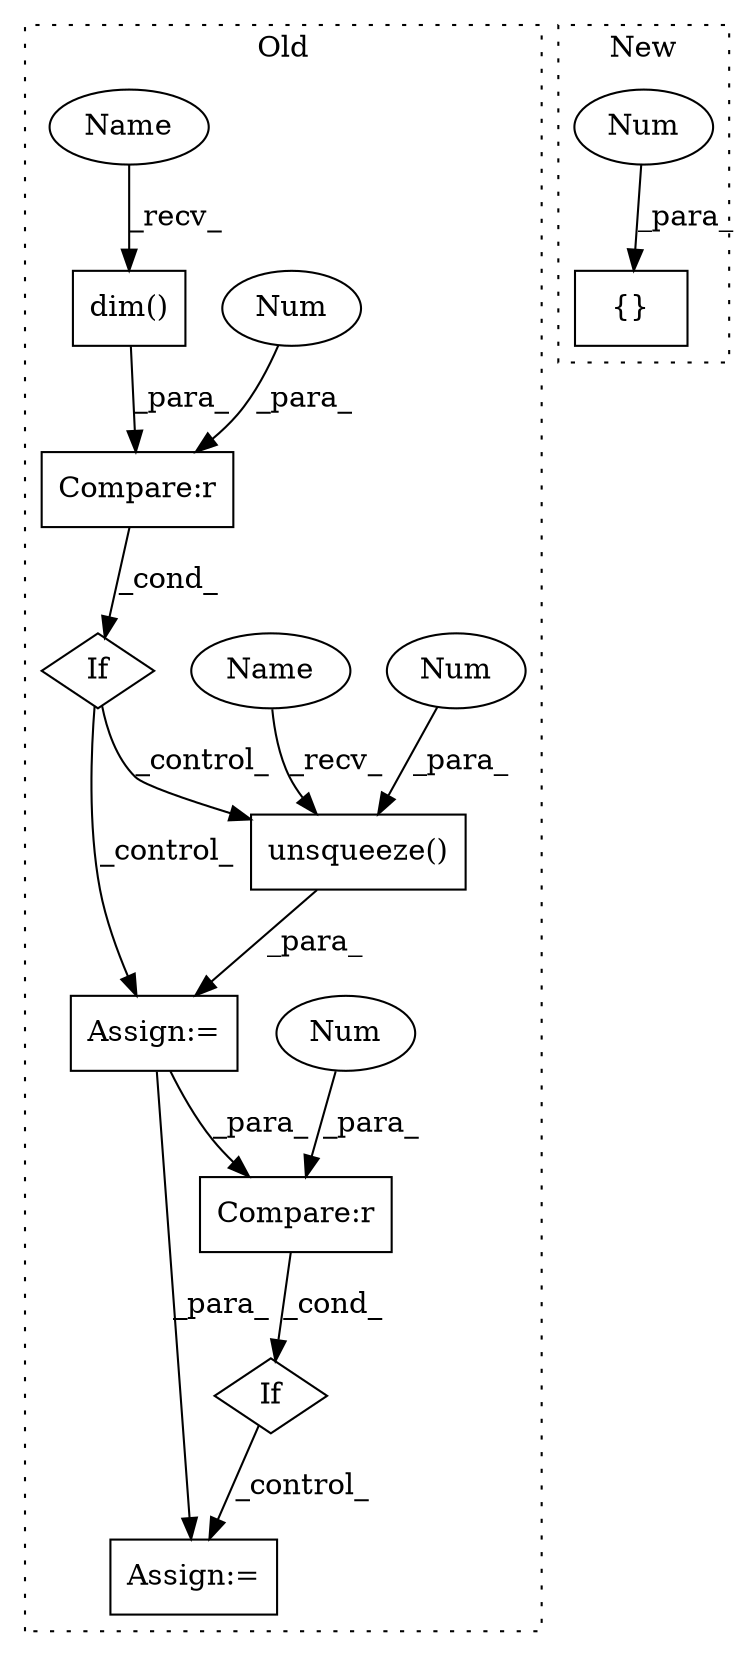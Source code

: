 digraph G {
subgraph cluster0 {
1 [label="dim()" a="75" s="3021" l="13" shape="box"];
3 [label="Compare:r" a="40" s="3021" l="18" shape="box"];
4 [label="Num" a="76" s="3038" l="1" shape="ellipse"];
5 [label="Assign:=" a="68" s="3060" l="3" shape="box"];
6 [label="unsqueeze()" a="75" s="3063,3082" l="18,1" shape="box"];
7 [label="Num" a="76" s="3081" l="1" shape="ellipse"];
8 [label="If" a="96" s="3018" l="3" shape="diamond"];
10 [label="Compare:r" a="40" s="3095" l="18" shape="box"];
11 [label="If" a="96" s="3092" l="3" shape="diamond"];
12 [label="Num" a="76" s="3112" l="1" shape="ellipse"];
13 [label="Assign:=" a="68" s="3134" l="3" shape="box"];
14 [label="Name" a="87" s="3063" l="7" shape="ellipse"];
15 [label="Name" a="87" s="3021" l="7" shape="ellipse"];
label = "Old";
style="dotted";
}
subgraph cluster1 {
2 [label="{}" a="59" s="2613,2616" l="1,0" shape="box"];
9 [label="Num" a="76" s="2614" l="2" shape="ellipse"];
label = "New";
style="dotted";
}
1 -> 3 [label="_para_"];
3 -> 8 [label="_cond_"];
4 -> 3 [label="_para_"];
5 -> 10 [label="_para_"];
5 -> 13 [label="_para_"];
6 -> 5 [label="_para_"];
7 -> 6 [label="_para_"];
8 -> 5 [label="_control_"];
8 -> 6 [label="_control_"];
9 -> 2 [label="_para_"];
10 -> 11 [label="_cond_"];
11 -> 13 [label="_control_"];
12 -> 10 [label="_para_"];
14 -> 6 [label="_recv_"];
15 -> 1 [label="_recv_"];
}